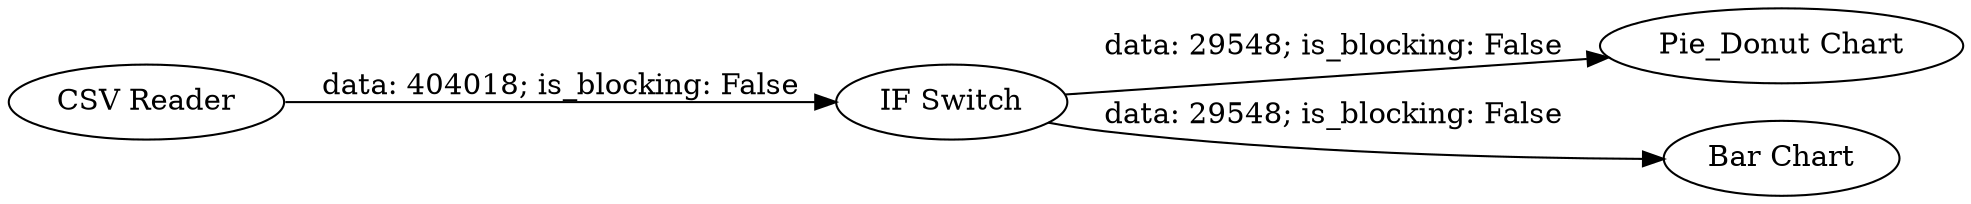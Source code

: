 digraph {
	"-2229436531421733006_32" [label="Pie_Donut Chart"]
	"-2229436531421733006_30" [label="IF Switch"]
	"-2229436531421733006_31" [label="Bar Chart"]
	"-2229436531421733006_29" [label="CSV Reader"]
	"-2229436531421733006_29" -> "-2229436531421733006_30" [label="data: 404018; is_blocking: False"]
	"-2229436531421733006_30" -> "-2229436531421733006_32" [label="data: 29548; is_blocking: False"]
	"-2229436531421733006_30" -> "-2229436531421733006_31" [label="data: 29548; is_blocking: False"]
	rankdir=LR
}
